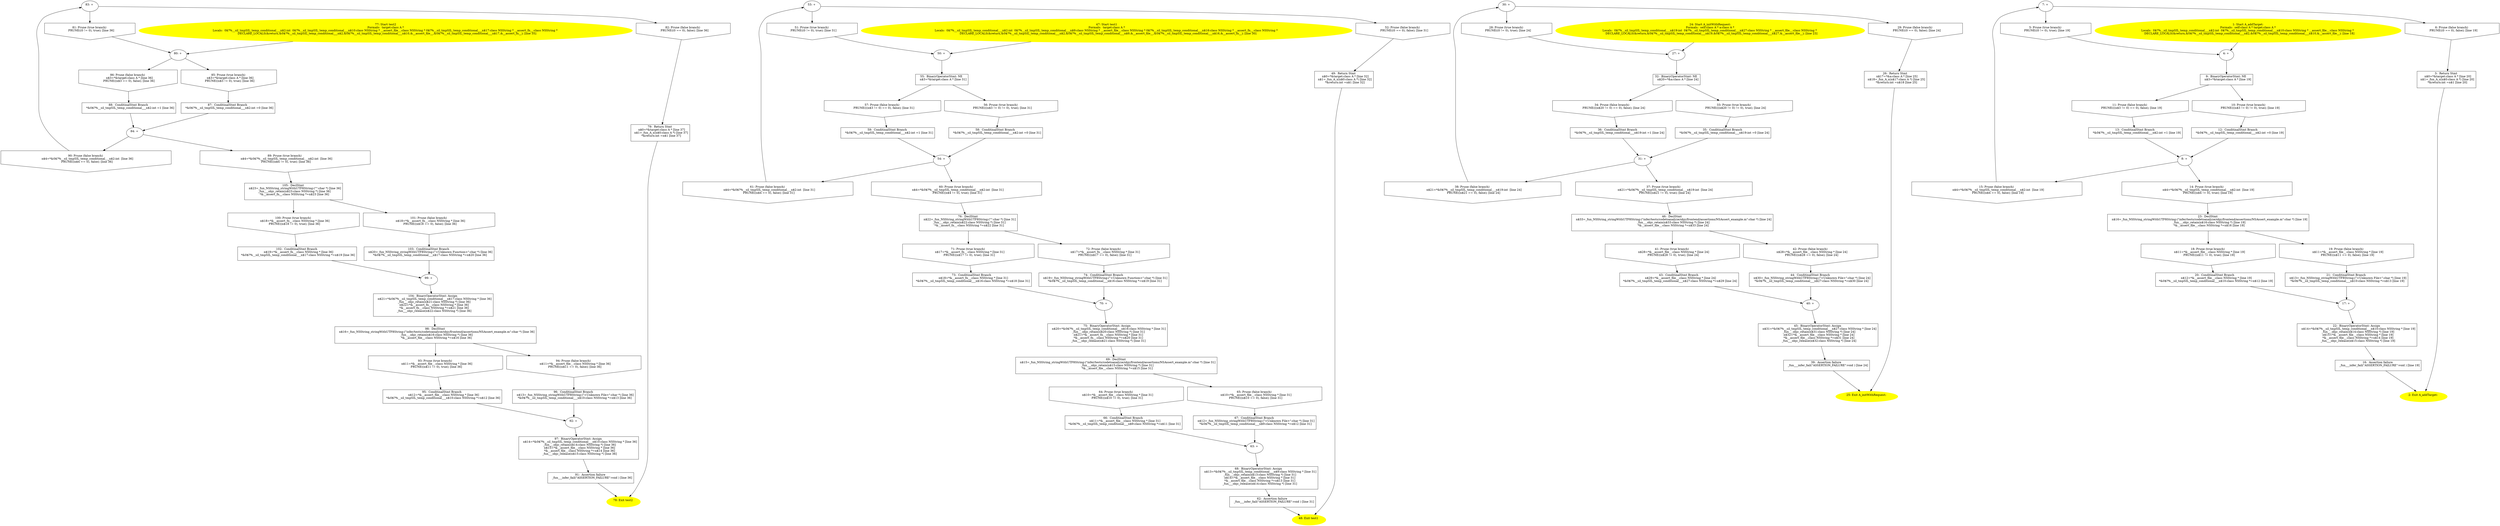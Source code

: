 /* @generated */
digraph iCFG {
105 [label="105:  DeclStmt \n   n$23=_fun_NSString_stringWithUTF8String:(\"\":char *) [line 36]\n  _fun___objc_retain(n$23:class NSString *) [line 36]\n  *&__assert_fn__:class NSString *=n$23 [line 36]\n " shape="box"]
	

	 105 -> 100 ;
	 105 -> 101 ;
104 [label="104:  BinaryOperatorStmt: Assign \n   n$21=*&0$?%__sil_tmpSIL_temp_conditional___n$17:class NSString * [line 36]\n  _fun___objc_retain(n$21:class NSString *) [line 36]\n  n$22=*&__assert_fn__:class NSString * [line 36]\n  *&__assert_fn__:class NSString *=n$21 [line 36]\n  _fun___objc_release(n$22:class NSString *) [line 36]\n " shape="box"]
	

	 104 -> 98 ;
103 [label="103:  ConditinalStmt Branch \n   n$20=_fun_NSString_stringWithUTF8String:(\"<Unknown Function>\":char *) [line 36]\n  *&0$?%__sil_tmpSIL_temp_conditional___n$17:class NSString *=n$20 [line 36]\n " shape="box"]
	

	 103 -> 99 ;
102 [label="102:  ConditinalStmt Branch \n   n$19=*&__assert_fn__:class NSString * [line 36]\n  *&0$?%__sil_tmpSIL_temp_conditional___n$17:class NSString *=n$19 [line 36]\n " shape="box"]
	

	 102 -> 99 ;
101 [label="101: Prune (false branch) \n   n$18=*&__assert_fn__:class NSString * [line 36]\n  PRUNE((n$18 == 0), false); [line 36]\n " shape="invhouse"]
	

	 101 -> 103 ;
100 [label="100: Prune (true branch) \n   n$18=*&__assert_fn__:class NSString * [line 36]\n  PRUNE((n$18 != 0), true); [line 36]\n " shape="invhouse"]
	

	 100 -> 102 ;
99 [label="99: + \n  " ]
	

	 99 -> 104 ;
98 [label="98:  DeclStmt \n   n$16=_fun_NSString_stringWithUTF8String:(\"infer/tests/codetoanalyze/objc/frontend/assertions/NSAssert_example.m\":char *) [line 36]\n  _fun___objc_retain(n$16:class NSString *) [line 36]\n  *&__assert_file__:class NSString *=n$16 [line 36]\n " shape="box"]
	

	 98 -> 93 ;
	 98 -> 94 ;
97 [label="97:  BinaryOperatorStmt: Assign \n   n$14=*&0$?%__sil_tmpSIL_temp_conditional___n$10:class NSString * [line 36]\n  _fun___objc_retain(n$14:class NSString *) [line 36]\n  n$15=*&__assert_file__:class NSString * [line 36]\n  *&__assert_file__:class NSString *=n$14 [line 36]\n  _fun___objc_release(n$15:class NSString *) [line 36]\n " shape="box"]
	

	 97 -> 91 ;
96 [label="96:  ConditinalStmt Branch \n   n$13=_fun_NSString_stringWithUTF8String:(\"<Unknown File>\":char *) [line 36]\n  *&0$?%__sil_tmpSIL_temp_conditional___n$10:class NSString *=n$13 [line 36]\n " shape="box"]
	

	 96 -> 92 ;
95 [label="95:  ConditinalStmt Branch \n   n$12=*&__assert_file__:class NSString * [line 36]\n  *&0$?%__sil_tmpSIL_temp_conditional___n$10:class NSString *=n$12 [line 36]\n " shape="box"]
	

	 95 -> 92 ;
94 [label="94: Prune (false branch) \n   n$11=*&__assert_file__:class NSString * [line 36]\n  PRUNE((n$11 == 0), false); [line 36]\n " shape="invhouse"]
	

	 94 -> 96 ;
93 [label="93: Prune (true branch) \n   n$11=*&__assert_file__:class NSString * [line 36]\n  PRUNE((n$11 != 0), true); [line 36]\n " shape="invhouse"]
	

	 93 -> 95 ;
92 [label="92: + \n  " ]
	

	 92 -> 97 ;
91 [label="91:  Assertion failure \n   _fun___infer_fail(\"ASSERTION_FAILURE\":void ) [line 36]\n " shape="box"]
	

	 91 -> 78 ;
90 [label="90: Prune (false branch) \n   n$4=*&0$?%__sil_tmpSIL_temp_conditional___n$2:int  [line 36]\n  PRUNE((n$4 == 0), false); [line 36]\n " shape="invhouse"]
	

	 90 -> 83 ;
89 [label="89: Prune (true branch) \n   n$4=*&0$?%__sil_tmpSIL_temp_conditional___n$2:int  [line 36]\n  PRUNE((n$4 != 0), true); [line 36]\n " shape="invhouse"]
	

	 89 -> 105 ;
88 [label="88:  ConditinalStmt Branch \n   *&0$?%__sil_tmpSIL_temp_conditional___n$2:int =1 [line 36]\n " shape="box"]
	

	 88 -> 84 ;
87 [label="87:  ConditinalStmt Branch \n   *&0$?%__sil_tmpSIL_temp_conditional___n$2:int =0 [line 36]\n " shape="box"]
	

	 87 -> 84 ;
86 [label="86: Prune (false branch) \n   n$3=*&target:class A * [line 36]\n  PRUNE((n$3 == 0), false); [line 36]\n " shape="invhouse"]
	

	 86 -> 88 ;
85 [label="85: Prune (true branch) \n   n$3=*&target:class A * [line 36]\n  PRUNE((n$3 != 0), true); [line 36]\n " shape="invhouse"]
	

	 85 -> 87 ;
84 [label="84: + \n  " ]
	

	 84 -> 89 ;
	 84 -> 90 ;
83 [label="83: + \n  " ]
	

	 83 -> 81 ;
	 83 -> 82 ;
82 [label="82: Prune (false branch) \n   PRUNE((0 == 0), false); [line 36]\n " shape="invhouse"]
	

	 82 -> 79 ;
81 [label="81: Prune (true branch) \n   PRUNE((0 != 0), true); [line 36]\n " shape="invhouse"]
	

	 81 -> 80 ;
80 [label="80: + \n  " ]
	

	 80 -> 85 ;
	 80 -> 86 ;
79 [label="79:  Return Stmt \n   n$0=*&target:class A * [line 37]\n  n$1=_fun_A_x(n$0:class A *) [line 37]\n  *&return:int =n$1 [line 37]\n " shape="box"]
	

	 79 -> 78 ;
78 [label="78: Exit test2 \n  " color=yellow style=filled]
	

77 [label="77: Start test2\nFormals:  target:class A *\nLocals:  0$?%__sil_tmpSIL_temp_conditional___n$2:int  0$?%__sil_tmpSIL_temp_conditional___n$10:class NSString * __assert_file__:class NSString * 0$?%__sil_tmpSIL_temp_conditional___n$17:class NSString * __assert_fn__:class NSString * \n   DECLARE_LOCALS(&return,&0$?%__sil_tmpSIL_temp_conditional___n$2,&0$?%__sil_tmpSIL_temp_conditional___n$10,&__assert_file__,&0$?%__sil_tmpSIL_temp_conditional___n$17,&__assert_fn__); [line 35]\n " color=yellow style=filled]
	

	 77 -> 80 ;
76 [label="76:  DeclStmt \n   n$22=_fun_NSString_stringWithUTF8String:(\"\":char *) [line 31]\n  _fun___objc_retain(n$22:class NSString *) [line 31]\n  *&__assert_fn__:class NSString *=n$22 [line 31]\n " shape="box"]
	

	 76 -> 71 ;
	 76 -> 72 ;
75 [label="75:  BinaryOperatorStmt: Assign \n   n$20=*&0$?%__sil_tmpSIL_temp_conditional___n$16:class NSString * [line 31]\n  _fun___objc_retain(n$20:class NSString *) [line 31]\n  n$21=*&__assert_fn__:class NSString * [line 31]\n  *&__assert_fn__:class NSString *=n$20 [line 31]\n  _fun___objc_release(n$21:class NSString *) [line 31]\n " shape="box"]
	

	 75 -> 69 ;
74 [label="74:  ConditinalStmt Branch \n   n$19=_fun_NSString_stringWithUTF8String:(\"<Unknown Function>\":char *) [line 31]\n  *&0$?%__sil_tmpSIL_temp_conditional___n$16:class NSString *=n$19 [line 31]\n " shape="box"]
	

	 74 -> 70 ;
73 [label="73:  ConditinalStmt Branch \n   n$18=*&__assert_fn__:class NSString * [line 31]\n  *&0$?%__sil_tmpSIL_temp_conditional___n$16:class NSString *=n$18 [line 31]\n " shape="box"]
	

	 73 -> 70 ;
72 [label="72: Prune (false branch) \n   n$17=*&__assert_fn__:class NSString * [line 31]\n  PRUNE((n$17 == 0), false); [line 31]\n " shape="invhouse"]
	

	 72 -> 74 ;
71 [label="71: Prune (true branch) \n   n$17=*&__assert_fn__:class NSString * [line 31]\n  PRUNE((n$17 != 0), true); [line 31]\n " shape="invhouse"]
	

	 71 -> 73 ;
70 [label="70: + \n  " ]
	

	 70 -> 75 ;
69 [label="69:  DeclStmt \n   n$15=_fun_NSString_stringWithUTF8String:(\"infer/tests/codetoanalyze/objc/frontend/assertions/NSAssert_example.m\":char *) [line 31]\n  _fun___objc_retain(n$15:class NSString *) [line 31]\n  *&__assert_file__:class NSString *=n$15 [line 31]\n " shape="box"]
	

	 69 -> 64 ;
	 69 -> 65 ;
68 [label="68:  BinaryOperatorStmt: Assign \n   n$13=*&0$?%__sil_tmpSIL_temp_conditional___n$9:class NSString * [line 31]\n  _fun___objc_retain(n$13:class NSString *) [line 31]\n  n$14=*&__assert_file__:class NSString * [line 31]\n  *&__assert_file__:class NSString *=n$13 [line 31]\n  _fun___objc_release(n$14:class NSString *) [line 31]\n " shape="box"]
	

	 68 -> 62 ;
67 [label="67:  ConditinalStmt Branch \n   n$12=_fun_NSString_stringWithUTF8String:(\"<Unknown File>\":char *) [line 31]\n  *&0$?%__sil_tmpSIL_temp_conditional___n$9:class NSString *=n$12 [line 31]\n " shape="box"]
	

	 67 -> 63 ;
66 [label="66:  ConditinalStmt Branch \n   n$11=*&__assert_file__:class NSString * [line 31]\n  *&0$?%__sil_tmpSIL_temp_conditional___n$9:class NSString *=n$11 [line 31]\n " shape="box"]
	

	 66 -> 63 ;
65 [label="65: Prune (false branch) \n   n$10=*&__assert_file__:class NSString * [line 31]\n  PRUNE((n$10 == 0), false); [line 31]\n " shape="invhouse"]
	

	 65 -> 67 ;
64 [label="64: Prune (true branch) \n   n$10=*&__assert_file__:class NSString * [line 31]\n  PRUNE((n$10 != 0), true); [line 31]\n " shape="invhouse"]
	

	 64 -> 66 ;
63 [label="63: + \n  " ]
	

	 63 -> 68 ;
62 [label="62:  Assertion failure \n   _fun___infer_fail(\"ASSERTION_FAILURE\":void ) [line 31]\n " shape="box"]
	

	 62 -> 48 ;
61 [label="61: Prune (false branch) \n   n$4=*&0$?%__sil_tmpSIL_temp_conditional___n$2:int  [line 31]\n  PRUNE((n$4 == 0), false); [line 31]\n " shape="invhouse"]
	

	 61 -> 53 ;
60 [label="60: Prune (true branch) \n   n$4=*&0$?%__sil_tmpSIL_temp_conditional___n$2:int  [line 31]\n  PRUNE((n$4 != 0), true); [line 31]\n " shape="invhouse"]
	

	 60 -> 76 ;
59 [label="59:  ConditinalStmt Branch \n   *&0$?%__sil_tmpSIL_temp_conditional___n$2:int =1 [line 31]\n " shape="box"]
	

	 59 -> 54 ;
58 [label="58:  ConditinalStmt Branch \n   *&0$?%__sil_tmpSIL_temp_conditional___n$2:int =0 [line 31]\n " shape="box"]
	

	 58 -> 54 ;
57 [label="57: Prune (false branch) \n   PRUNE(((n$3 != 0) == 0), false); [line 31]\n " shape="invhouse"]
	

	 57 -> 59 ;
56 [label="56: Prune (true branch) \n   PRUNE(((n$3 != 0) != 0), true); [line 31]\n " shape="invhouse"]
	

	 56 -> 58 ;
55 [label="55:  BinaryOperatorStmt: NE \n   n$3=*&target:class A * [line 31]\n " shape="box"]
	

	 55 -> 56 ;
	 55 -> 57 ;
54 [label="54: + \n  " ]
	

	 54 -> 60 ;
	 54 -> 61 ;
53 [label="53: + \n  " ]
	

	 53 -> 51 ;
	 53 -> 52 ;
52 [label="52: Prune (false branch) \n   PRUNE((0 == 0), false); [line 31]\n " shape="invhouse"]
	

	 52 -> 49 ;
51 [label="51: Prune (true branch) \n   PRUNE((0 != 0), true); [line 31]\n " shape="invhouse"]
	

	 51 -> 50 ;
50 [label="50: + \n  " ]
	

	 50 -> 55 ;
49 [label="49:  Return Stmt \n   n$0=*&target:class A * [line 32]\n  n$1=_fun_A_x(n$0:class A *) [line 32]\n  *&return:int =n$1 [line 32]\n " shape="box"]
	

	 49 -> 48 ;
48 [label="48: Exit test1 \n  " color=yellow style=filled]
	

47 [label="47: Start test1\nFormals:  target:class A *\nLocals:  0$?%__sil_tmpSIL_temp_conditional___n$2:int  0$?%__sil_tmpSIL_temp_conditional___n$9:class NSString * __assert_file__:class NSString * 0$?%__sil_tmpSIL_temp_conditional___n$16:class NSString * __assert_fn__:class NSString * \n   DECLARE_LOCALS(&return,&0$?%__sil_tmpSIL_temp_conditional___n$2,&0$?%__sil_tmpSIL_temp_conditional___n$9,&__assert_file__,&0$?%__sil_tmpSIL_temp_conditional___n$16,&__assert_fn__); [line 30]\n " color=yellow style=filled]
	

	 47 -> 50 ;
46 [label="46:  DeclStmt \n   n$33=_fun_NSString_stringWithUTF8String:(\"infer/tests/codetoanalyze/objc/frontend/assertions/NSAssert_example.m\":char *) [line 24]\n  _fun___objc_retain(n$33:class NSString *) [line 24]\n  *&__assert_file__:class NSString *=n$33 [line 24]\n " shape="box"]
	

	 46 -> 41 ;
	 46 -> 42 ;
45 [label="45:  BinaryOperatorStmt: Assign \n   n$31=*&0$?%__sil_tmpSIL_temp_conditional___n$27:class NSString * [line 24]\n  _fun___objc_retain(n$31:class NSString *) [line 24]\n  n$32=*&__assert_file__:class NSString * [line 24]\n  *&__assert_file__:class NSString *=n$31 [line 24]\n  _fun___objc_release(n$32:class NSString *) [line 24]\n " shape="box"]
	

	 45 -> 39 ;
44 [label="44:  ConditinalStmt Branch \n   n$30=_fun_NSString_stringWithUTF8String:(\"<Unknown File>\":char *) [line 24]\n  *&0$?%__sil_tmpSIL_temp_conditional___n$27:class NSString *=n$30 [line 24]\n " shape="box"]
	

	 44 -> 40 ;
43 [label="43:  ConditinalStmt Branch \n   n$29=*&__assert_file__:class NSString * [line 24]\n  *&0$?%__sil_tmpSIL_temp_conditional___n$27:class NSString *=n$29 [line 24]\n " shape="box"]
	

	 43 -> 40 ;
42 [label="42: Prune (false branch) \n   n$28=*&__assert_file__:class NSString * [line 24]\n  PRUNE((n$28 == 0), false); [line 24]\n " shape="invhouse"]
	

	 42 -> 44 ;
41 [label="41: Prune (true branch) \n   n$28=*&__assert_file__:class NSString * [line 24]\n  PRUNE((n$28 != 0), true); [line 24]\n " shape="invhouse"]
	

	 41 -> 43 ;
40 [label="40: + \n  " ]
	

	 40 -> 45 ;
39 [label="39:  Assertion failure \n   _fun___infer_fail(\"ASSERTION_FAILURE\":void ) [line 24]\n " shape="box"]
	

	 39 -> 25 ;
38 [label="38: Prune (false branch) \n   n$21=*&0$?%__sil_tmpSIL_temp_conditional___n$19:int  [line 24]\n  PRUNE((n$21 == 0), false); [line 24]\n " shape="invhouse"]
	

	 38 -> 30 ;
37 [label="37: Prune (true branch) \n   n$21=*&0$?%__sil_tmpSIL_temp_conditional___n$19:int  [line 24]\n  PRUNE((n$21 != 0), true); [line 24]\n " shape="invhouse"]
	

	 37 -> 46 ;
36 [label="36:  ConditinalStmt Branch \n   *&0$?%__sil_tmpSIL_temp_conditional___n$19:int =1 [line 24]\n " shape="box"]
	

	 36 -> 31 ;
35 [label="35:  ConditinalStmt Branch \n   *&0$?%__sil_tmpSIL_temp_conditional___n$19:int =0 [line 24]\n " shape="box"]
	

	 35 -> 31 ;
34 [label="34: Prune (false branch) \n   PRUNE(((n$20 != 0) == 0), false); [line 24]\n " shape="invhouse"]
	

	 34 -> 36 ;
33 [label="33: Prune (true branch) \n   PRUNE(((n$20 != 0) != 0), true); [line 24]\n " shape="invhouse"]
	

	 33 -> 35 ;
32 [label="32:  BinaryOperatorStmt: NE \n   n$20=*&a:class A * [line 24]\n " shape="box"]
	

	 32 -> 33 ;
	 32 -> 34 ;
31 [label="31: + \n  " ]
	

	 31 -> 37 ;
	 31 -> 38 ;
30 [label="30: + \n  " ]
	

	 30 -> 28 ;
	 30 -> 29 ;
29 [label="29: Prune (false branch) \n   PRUNE((0 == 0), false); [line 24]\n " shape="invhouse"]
	

	 29 -> 26 ;
28 [label="28: Prune (true branch) \n   PRUNE((0 != 0), true); [line 24]\n " shape="invhouse"]
	

	 28 -> 27 ;
27 [label="27: + \n  " ]
	

	 27 -> 32 ;
26 [label="26:  Return Stmt \n   n$17=*&a:class A * [line 25]\n  n$18=_fun_A_x(n$17:class A *) [line 25]\n  *&return:int =n$18 [line 25]\n " shape="box"]
	

	 26 -> 25 ;
25 [label="25: Exit A_initWithRequest: \n  " color=yellow style=filled]
	

24 [label="24: Start A_initWithRequest:\nFormals:  self:class A * a:class A *\nLocals:  0$?%__sil_tmpSIL_temp_conditional___n$19:int  0$?%__sil_tmpSIL_temp_conditional___n$27:class NSString * __assert_file__:class NSString * \n   DECLARE_LOCALS(&return,&0$?%__sil_tmpSIL_temp_conditional___n$19,&0$?%__sil_tmpSIL_temp_conditional___n$27,&__assert_file__); [line 23]\n " color=yellow style=filled]
	

	 24 -> 27 ;
23 [label="23:  DeclStmt \n   n$16=_fun_NSString_stringWithUTF8String:(\"infer/tests/codetoanalyze/objc/frontend/assertions/NSAssert_example.m\":char *) [line 19]\n  _fun___objc_retain(n$16:class NSString *) [line 19]\n  *&__assert_file__:class NSString *=n$16 [line 19]\n " shape="box"]
	

	 23 -> 18 ;
	 23 -> 19 ;
22 [label="22:  BinaryOperatorStmt: Assign \n   n$14=*&0$?%__sil_tmpSIL_temp_conditional___n$10:class NSString * [line 19]\n  _fun___objc_retain(n$14:class NSString *) [line 19]\n  n$15=*&__assert_file__:class NSString * [line 19]\n  *&__assert_file__:class NSString *=n$14 [line 19]\n  _fun___objc_release(n$15:class NSString *) [line 19]\n " shape="box"]
	

	 22 -> 16 ;
21 [label="21:  ConditinalStmt Branch \n   n$13=_fun_NSString_stringWithUTF8String:(\"<Unknown File>\":char *) [line 19]\n  *&0$?%__sil_tmpSIL_temp_conditional___n$10:class NSString *=n$13 [line 19]\n " shape="box"]
	

	 21 -> 17 ;
20 [label="20:  ConditinalStmt Branch \n   n$12=*&__assert_file__:class NSString * [line 19]\n  *&0$?%__sil_tmpSIL_temp_conditional___n$10:class NSString *=n$12 [line 19]\n " shape="box"]
	

	 20 -> 17 ;
19 [label="19: Prune (false branch) \n   n$11=*&__assert_file__:class NSString * [line 19]\n  PRUNE((n$11 == 0), false); [line 19]\n " shape="invhouse"]
	

	 19 -> 21 ;
18 [label="18: Prune (true branch) \n   n$11=*&__assert_file__:class NSString * [line 19]\n  PRUNE((n$11 != 0), true); [line 19]\n " shape="invhouse"]
	

	 18 -> 20 ;
17 [label="17: + \n  " ]
	

	 17 -> 22 ;
16 [label="16:  Assertion failure \n   _fun___infer_fail(\"ASSERTION_FAILURE\":void ) [line 19]\n " shape="box"]
	

	 16 -> 2 ;
15 [label="15: Prune (false branch) \n   n$4=*&0$?%__sil_tmpSIL_temp_conditional___n$2:int  [line 19]\n  PRUNE((n$4 == 0), false); [line 19]\n " shape="invhouse"]
	

	 15 -> 7 ;
14 [label="14: Prune (true branch) \n   n$4=*&0$?%__sil_tmpSIL_temp_conditional___n$2:int  [line 19]\n  PRUNE((n$4 != 0), true); [line 19]\n " shape="invhouse"]
	

	 14 -> 23 ;
13 [label="13:  ConditinalStmt Branch \n   *&0$?%__sil_tmpSIL_temp_conditional___n$2:int =1 [line 19]\n " shape="box"]
	

	 13 -> 8 ;
12 [label="12:  ConditinalStmt Branch \n   *&0$?%__sil_tmpSIL_temp_conditional___n$2:int =0 [line 19]\n " shape="box"]
	

	 12 -> 8 ;
11 [label="11: Prune (false branch) \n   PRUNE(((n$3 != 0) == 0), false); [line 19]\n " shape="invhouse"]
	

	 11 -> 13 ;
10 [label="10: Prune (true branch) \n   PRUNE(((n$3 != 0) != 0), true); [line 19]\n " shape="invhouse"]
	

	 10 -> 12 ;
9 [label="9:  BinaryOperatorStmt: NE \n   n$3=*&target:class A * [line 19]\n " shape="box"]
	

	 9 -> 10 ;
	 9 -> 11 ;
8 [label="8: + \n  " ]
	

	 8 -> 14 ;
	 8 -> 15 ;
7 [label="7: + \n  " ]
	

	 7 -> 5 ;
	 7 -> 6 ;
6 [label="6: Prune (false branch) \n   PRUNE((0 == 0), false); [line 19]\n " shape="invhouse"]
	

	 6 -> 3 ;
5 [label="5: Prune (true branch) \n   PRUNE((0 != 0), true); [line 19]\n " shape="invhouse"]
	

	 5 -> 4 ;
4 [label="4: + \n  " ]
	

	 4 -> 9 ;
3 [label="3:  Return Stmt \n   n$0=*&target:class A * [line 20]\n  n$1=_fun_A_x(n$0:class A *) [line 20]\n  *&return:int =n$1 [line 20]\n " shape="box"]
	

	 3 -> 2 ;
2 [label="2: Exit A_addTarget: \n  " color=yellow style=filled]
	

1 [label="1: Start A_addTarget:\nFormals:  self:class A * target:class A *\nLocals:  0$?%__sil_tmpSIL_temp_conditional___n$2:int  0$?%__sil_tmpSIL_temp_conditional___n$10:class NSString * __assert_file__:class NSString * \n   DECLARE_LOCALS(&return,&0$?%__sil_tmpSIL_temp_conditional___n$2,&0$?%__sil_tmpSIL_temp_conditional___n$10,&__assert_file__); [line 18]\n " color=yellow style=filled]
	

	 1 -> 4 ;
}
